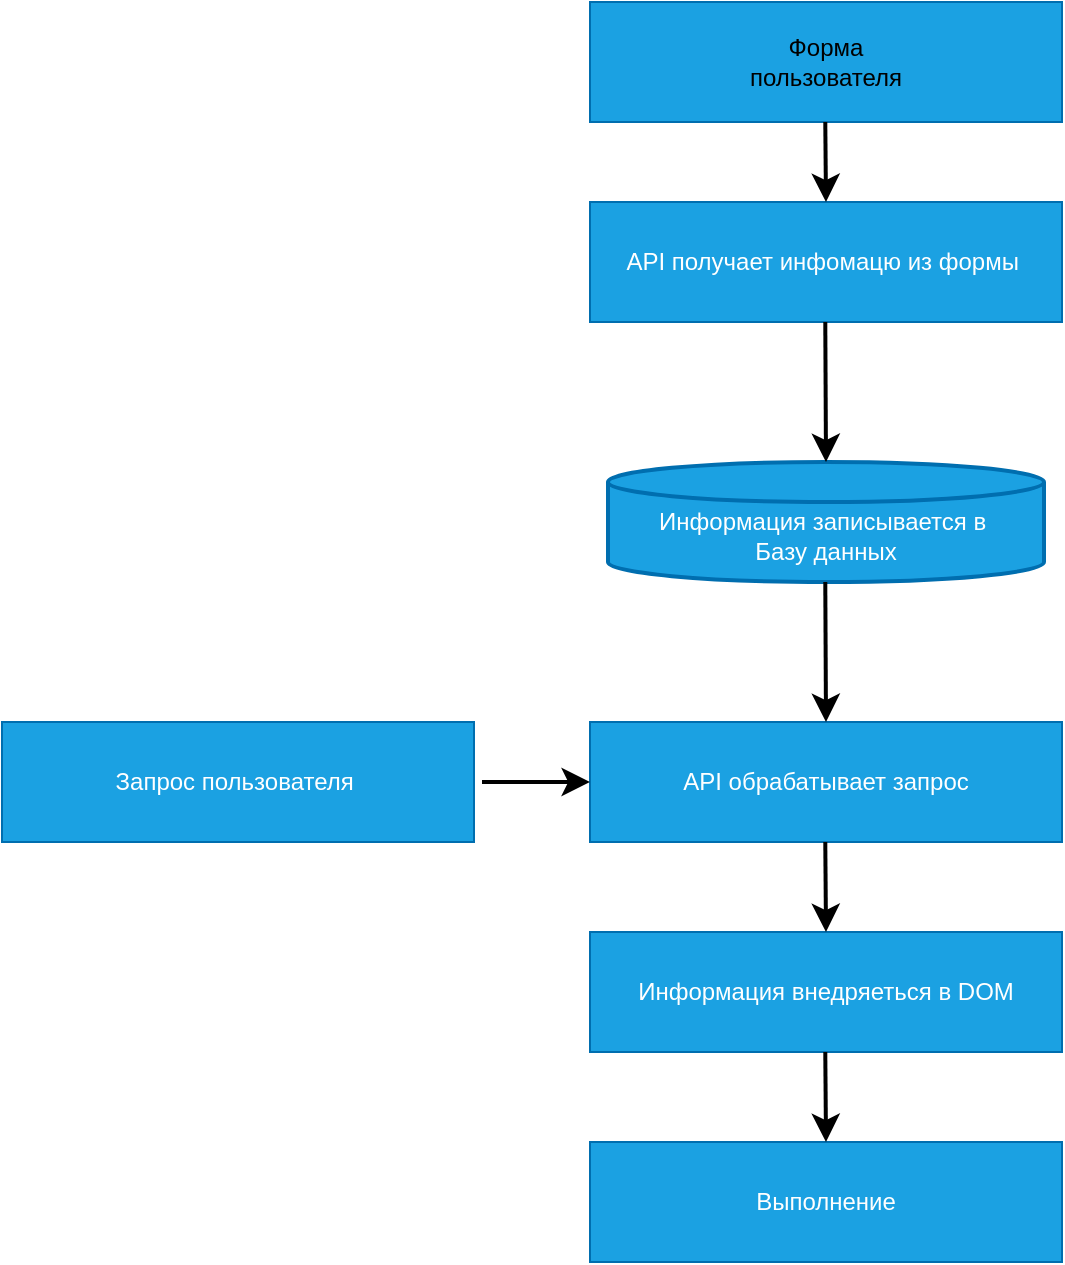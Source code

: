 <mxfile><diagram id="R68SOKEH2wR5LUJzxgqq" name="Страница 1"><mxGraphModel dx="25" dy="582" grid="1" gridSize="10" guides="1" tooltips="1" connect="1" arrows="1" fold="1" page="1" pageScale="1" pageWidth="827" pageHeight="1169" math="0" shadow="0"><root><mxCell id="0"/><mxCell id="1" parent="0"/><mxCell id="2" value="" style="rounded=0;whiteSpace=wrap;html=1;fillColor=#1ba1e2;fontColor=#ffffff;strokeColor=#006EAF;" parent="1" vertex="1"><mxGeometry x="354" y="90" width="236" height="60" as="geometry"/></mxCell><mxCell id="3" value="API получает инфомацю из формы&amp;nbsp;" style="rounded=0;whiteSpace=wrap;html=1;fillColor=#1ba1e2;fontColor=#ffffff;strokeColor=#006EAF;" parent="1" vertex="1"><mxGeometry x="354" y="190" width="236" height="60" as="geometry"/></mxCell><mxCell id="4" value="API обрабатывает запрос" style="rounded=0;whiteSpace=wrap;html=1;fillColor=#1ba1e2;fontColor=#ffffff;strokeColor=#006EAF;" parent="1" vertex="1"><mxGeometry x="354" y="450" width="236" height="60" as="geometry"/></mxCell><mxCell id="5" value="Информация внедряеться в DOM" style="rounded=0;whiteSpace=wrap;html=1;fillColor=#1ba1e2;fontColor=#ffffff;strokeColor=#006EAF;" parent="1" vertex="1"><mxGeometry x="354" y="555" width="236" height="60" as="geometry"/></mxCell><mxCell id="6" value="Выполнение" style="rounded=0;whiteSpace=wrap;html=1;fillColor=#1ba1e2;fontColor=#ffffff;strokeColor=#006EAF;" parent="1" vertex="1"><mxGeometry x="354" y="660" width="236" height="60" as="geometry"/></mxCell><mxCell id="7" value="Запрос пользователя&amp;nbsp;" style="rounded=0;whiteSpace=wrap;html=1;fillColor=#1ba1e2;fontColor=#ffffff;strokeColor=#006EAF;" parent="1" vertex="1"><mxGeometry x="60" y="450" width="236" height="60" as="geometry"/></mxCell><mxCell id="9" value="&lt;br&gt;Информация записывается в&amp;nbsp;&lt;br&gt;Базу данных" style="strokeWidth=2;html=1;shape=mxgraph.flowchart.database;whiteSpace=wrap;fillColor=#1ba1e2;fontColor=#ffffff;strokeColor=#006EAF;" parent="1" vertex="1"><mxGeometry x="363" y="320" width="218" height="60" as="geometry"/></mxCell><mxCell id="11" value="" style="endArrow=classic;html=1;endSize=8;startSize=8;jumpSize=7;strokeWidth=2;" parent="1" edge="1"><mxGeometry width="50" height="50" relative="1" as="geometry"><mxPoint x="471.64" y="150" as="sourcePoint"/><mxPoint x="472" y="190" as="targetPoint"/></mxGeometry></mxCell><mxCell id="12" value="" style="endArrow=classic;html=1;endSize=8;startSize=8;jumpSize=7;strokeWidth=2;entryX=0.5;entryY=0;entryDx=0;entryDy=0;entryPerimeter=0;" parent="1" target="9" edge="1"><mxGeometry width="50" height="50" relative="1" as="geometry"><mxPoint x="471.64" y="250" as="sourcePoint"/><mxPoint x="472.0" y="290" as="targetPoint"/></mxGeometry></mxCell><mxCell id="13" value="" style="endArrow=classic;html=1;endSize=8;startSize=8;jumpSize=7;strokeWidth=2;entryX=0.5;entryY=0;entryDx=0;entryDy=0;" parent="1" target="4" edge="1"><mxGeometry width="50" height="50" relative="1" as="geometry"><mxPoint x="471.64" y="380" as="sourcePoint"/><mxPoint x="472.0" y="420" as="targetPoint"/></mxGeometry></mxCell><mxCell id="14" value="" style="endArrow=classic;html=1;endSize=8;startSize=8;jumpSize=7;strokeWidth=2;entryX=0;entryY=0.5;entryDx=0;entryDy=0;" parent="1" target="4" edge="1"><mxGeometry width="50" height="50" relative="1" as="geometry"><mxPoint x="300" y="480" as="sourcePoint"/><mxPoint x="310.36" y="500" as="targetPoint"/></mxGeometry></mxCell><mxCell id="15" value="" style="endArrow=classic;html=1;endSize=8;startSize=8;jumpSize=7;strokeWidth=2;entryX=0.5;entryY=0;entryDx=0;entryDy=0;" parent="1" target="5" edge="1"><mxGeometry width="50" height="50" relative="1" as="geometry"><mxPoint x="471.64" y="510" as="sourcePoint"/><mxPoint x="472.0" y="550" as="targetPoint"/></mxGeometry></mxCell><mxCell id="16" value="" style="endArrow=classic;html=1;endSize=8;startSize=8;jumpSize=7;strokeWidth=2;entryX=0.5;entryY=0;entryDx=0;entryDy=0;" parent="1" target="6" edge="1"><mxGeometry width="50" height="50" relative="1" as="geometry"><mxPoint x="471.64" y="615" as="sourcePoint"/><mxPoint x="472.0" y="655" as="targetPoint"/></mxGeometry></mxCell><mxCell id="18" value="Форма пользователя" style="text;html=1;strokeColor=none;fillColor=none;align=center;verticalAlign=middle;whiteSpace=wrap;rounded=0;" parent="1" vertex="1"><mxGeometry x="442" y="105" width="60" height="30" as="geometry"/></mxCell></root></mxGraphModel></diagram></mxfile>